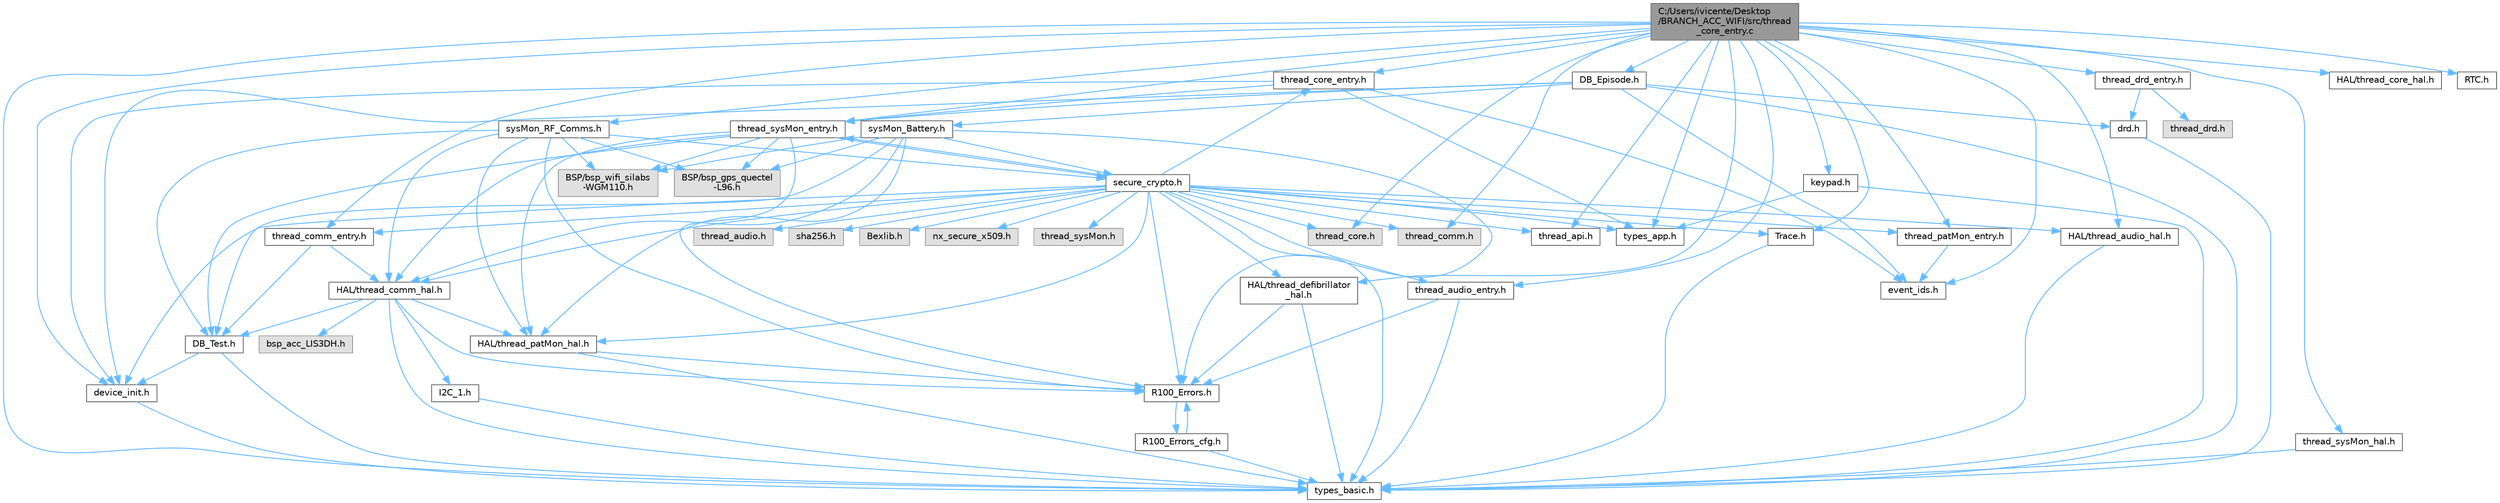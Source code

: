 digraph "C:/Users/ivicente/Desktop/BRANCH_ACC_WIFI/src/thread_core_entry.c"
{
 // LATEX_PDF_SIZE
  bgcolor="transparent";
  edge [fontname=Helvetica,fontsize=10,labelfontname=Helvetica,labelfontsize=10];
  node [fontname=Helvetica,fontsize=10,shape=box,height=0.2,width=0.4];
  Node1 [id="Node000001",label="C:/Users/ivicente/Desktop\l/BRANCH_ACC_WIFI/src/thread\l_core_entry.c",height=0.2,width=0.4,color="gray40", fillcolor="grey60", style="filled", fontcolor="black",tooltip=" "];
  Node1 -> Node2 [id="edge106_Node000001_Node000002",color="steelblue1",style="solid",tooltip=" "];
  Node2 [id="Node000002",label="device_init.h",height=0.2,width=0.4,color="grey40", fillcolor="white", style="filled",URL="$a00017.html",tooltip=" "];
  Node2 -> Node3 [id="edge107_Node000002_Node000003",color="steelblue1",style="solid",tooltip=" "];
  Node3 [id="Node000003",label="types_basic.h",height=0.2,width=0.4,color="grey40", fillcolor="white", style="filled",URL="$a00137.html",tooltip="Basic Types' definition."];
  Node1 -> Node4 [id="edge108_Node000001_Node000004",color="steelblue1",style="solid",tooltip=" "];
  Node4 [id="Node000004",label="Trace.h",height=0.2,width=0.4,color="grey40", fillcolor="white", style="filled",URL="$a00251.html",tooltip=" "];
  Node4 -> Node3 [id="edge109_Node000004_Node000003",color="steelblue1",style="solid",tooltip=" "];
  Node1 -> Node3 [id="edge110_Node000001_Node000003",color="steelblue1",style="solid",tooltip=" "];
  Node1 -> Node5 [id="edge111_Node000001_Node000005",color="steelblue1",style="solid",tooltip=" "];
  Node5 [id="Node000005",label="types_app.h",height=0.2,width=0.4,color="grey40", fillcolor="white", style="filled",URL="$a00134.html",tooltip="Common Types' definition."];
  Node1 -> Node6 [id="edge112_Node000001_Node000006",color="steelblue1",style="solid",tooltip=" "];
  Node6 [id="Node000006",label="thread_core_entry.h",height=0.2,width=0.4,color="grey40", fillcolor="white", style="filled",URL="$a00089.html",tooltip="Header with functions related to the core service."];
  Node6 -> Node2 [id="edge113_Node000006_Node000002",color="steelblue1",style="solid",tooltip=" "];
  Node6 -> Node5 [id="edge114_Node000006_Node000005",color="steelblue1",style="solid",tooltip=" "];
  Node6 -> Node7 [id="edge115_Node000006_Node000007",color="steelblue1",style="solid",tooltip=" "];
  Node7 [id="Node000007",label="event_ids.h",height=0.2,width=0.4,color="grey40", fillcolor="white", style="filled",URL="$a00020.html",tooltip="Event identifiers header file."];
  Node6 -> Node8 [id="edge116_Node000006_Node000008",color="steelblue1",style="solid",tooltip=" "];
  Node8 [id="Node000008",label="thread_sysMon_entry.h",height=0.2,width=0.4,color="grey40", fillcolor="white", style="filled",URL="$a00131.html",tooltip="Header with functions related to the system monitor service."];
  Node8 -> Node9 [id="edge117_Node000008_Node000009",color="steelblue1",style="solid",tooltip=" "];
  Node9 [id="Node000009",label="R100_Errors.h",height=0.2,width=0.4,color="grey40", fillcolor="white", style="filled",URL="$a00038.html",tooltip=" "];
  Node9 -> Node10 [id="edge118_Node000009_Node000010",color="steelblue1",style="solid",tooltip=" "];
  Node10 [id="Node000010",label="R100_Errors_cfg.h",height=0.2,width=0.4,color="grey40", fillcolor="white", style="filled",URL="$a00044.html",tooltip=" "];
  Node10 -> Node9 [id="edge119_Node000010_Node000009",color="steelblue1",style="solid",tooltip=" "];
  Node10 -> Node3 [id="edge120_Node000010_Node000003",color="steelblue1",style="solid",tooltip=" "];
  Node8 -> Node11 [id="edge121_Node000008_Node000011",color="steelblue1",style="solid",tooltip=" "];
  Node11 [id="Node000011",label="HAL/thread_patMon_hal.h",height=0.2,width=0.4,color="grey40", fillcolor="white", style="filled",URL="$a00221.html",tooltip="Header with functions related to the patMon BSP service."];
  Node11 -> Node3 [id="edge122_Node000011_Node000003",color="steelblue1",style="solid",tooltip=" "];
  Node11 -> Node9 [id="edge123_Node000011_Node000009",color="steelblue1",style="solid",tooltip=" "];
  Node8 -> Node12 [id="edge124_Node000008_Node000012",color="steelblue1",style="solid",tooltip=" "];
  Node12 [id="Node000012",label="HAL/thread_comm_hal.h",height=0.2,width=0.4,color="grey40", fillcolor="white", style="filled",URL="$a00191.html",tooltip="Header with functions related to the HAL Comm."];
  Node12 -> Node9 [id="edge125_Node000012_Node000009",color="steelblue1",style="solid",tooltip=" "];
  Node12 -> Node3 [id="edge126_Node000012_Node000003",color="steelblue1",style="solid",tooltip=" "];
  Node12 -> Node11 [id="edge127_Node000012_Node000011",color="steelblue1",style="solid",tooltip=" "];
  Node12 -> Node13 [id="edge128_Node000012_Node000013",color="steelblue1",style="solid",tooltip=" "];
  Node13 [id="Node000013",label="DB_Test.h",height=0.2,width=0.4,color="grey40", fillcolor="white", style="filled",URL="$a00011.html",tooltip="Test File header file."];
  Node13 -> Node2 [id="edge129_Node000013_Node000002",color="steelblue1",style="solid",tooltip=" "];
  Node13 -> Node3 [id="edge130_Node000013_Node000003",color="steelblue1",style="solid",tooltip=" "];
  Node12 -> Node14 [id="edge131_Node000012_Node000014",color="steelblue1",style="solid",tooltip=" "];
  Node14 [id="Node000014",label="I2C_1.h",height=0.2,width=0.4,color="grey40", fillcolor="white", style="filled",URL="$a00161.html",tooltip="Header with functions related to the I2C-1."];
  Node14 -> Node3 [id="edge132_Node000014_Node000003",color="steelblue1",style="solid",tooltip=" "];
  Node12 -> Node15 [id="edge133_Node000012_Node000015",color="steelblue1",style="solid",tooltip=" "];
  Node15 [id="Node000015",label="bsp_acc_LIS3DH.h",height=0.2,width=0.4,color="grey60", fillcolor="#E0E0E0", style="filled",tooltip=" "];
  Node8 -> Node13 [id="edge134_Node000008_Node000013",color="steelblue1",style="solid",tooltip=" "];
  Node8 -> Node16 [id="edge135_Node000008_Node000016",color="steelblue1",style="solid",tooltip=" "];
  Node16 [id="Node000016",label="secure_crypto.h",height=0.2,width=0.4,color="grey40", fillcolor="white", style="filled",URL="$a00050.html",tooltip="NetX secure for check certificates."];
  Node16 -> Node17 [id="edge136_Node000016_Node000017",color="steelblue1",style="solid",tooltip=" "];
  Node17 [id="Node000017",label="nx_secure_x509.h",height=0.2,width=0.4,color="grey60", fillcolor="#E0E0E0", style="filled",tooltip=" "];
  Node16 -> Node12 [id="edge137_Node000016_Node000012",color="steelblue1",style="solid",tooltip=" "];
  Node16 -> Node2 [id="edge138_Node000016_Node000002",color="steelblue1",style="solid",tooltip=" "];
  Node16 -> Node4 [id="edge139_Node000016_Node000004",color="steelblue1",style="solid",tooltip=" "];
  Node16 -> Node9 [id="edge140_Node000016_Node000009",color="steelblue1",style="solid",tooltip=" "];
  Node16 -> Node3 [id="edge141_Node000016_Node000003",color="steelblue1",style="solid",tooltip=" "];
  Node16 -> Node5 [id="edge142_Node000016_Node000005",color="steelblue1",style="solid",tooltip=" "];
  Node16 -> Node18 [id="edge143_Node000016_Node000018",color="steelblue1",style="solid",tooltip=" "];
  Node18 [id="Node000018",label="HAL/thread_defibrillator\l_hal.h",height=0.2,width=0.4,color="grey40", fillcolor="white", style="filled",URL="$a00203.html",tooltip="Header with functions related to the defibrillator BSP service."];
  Node18 -> Node3 [id="edge144_Node000018_Node000003",color="steelblue1",style="solid",tooltip=" "];
  Node18 -> Node9 [id="edge145_Node000018_Node000009",color="steelblue1",style="solid",tooltip=" "];
  Node16 -> Node11 [id="edge146_Node000016_Node000011",color="steelblue1",style="solid",tooltip=" "];
  Node16 -> Node19 [id="edge147_Node000016_Node000019",color="steelblue1",style="solid",tooltip=" "];
  Node19 [id="Node000019",label="HAL/thread_audio_hal.h",height=0.2,width=0.4,color="grey40", fillcolor="white", style="filled",URL="$a00185.html",tooltip="Header with functions related to the audio BSP service."];
  Node19 -> Node3 [id="edge148_Node000019_Node000003",color="steelblue1",style="solid",tooltip=" "];
  Node16 -> Node20 [id="edge149_Node000016_Node000020",color="steelblue1",style="solid",tooltip=" "];
  Node20 [id="Node000020",label="thread_comm_entry.h",height=0.2,width=0.4,color="grey40", fillcolor="white", style="filled",URL="$a00083.html",tooltip="Header for Comm Thread entry."];
  Node20 -> Node12 [id="edge150_Node000020_Node000012",color="steelblue1",style="solid",tooltip=" "];
  Node20 -> Node13 [id="edge151_Node000020_Node000013",color="steelblue1",style="solid",tooltip=" "];
  Node16 -> Node21 [id="edge152_Node000016_Node000021",color="steelblue1",style="solid",tooltip=" "];
  Node21 [id="Node000021",label="thread_patMon_entry.h",height=0.2,width=0.4,color="grey40", fillcolor="white", style="filled",URL="$a00119.html",tooltip=" "];
  Node21 -> Node7 [id="edge153_Node000021_Node000007",color="steelblue1",style="solid",tooltip=" "];
  Node16 -> Node8 [id="edge154_Node000016_Node000008",color="steelblue1",style="solid",tooltip=" "];
  Node16 -> Node22 [id="edge155_Node000016_Node000022",color="steelblue1",style="solid",tooltip=" "];
  Node22 [id="Node000022",label="thread_sysMon.h",height=0.2,width=0.4,color="grey60", fillcolor="#E0E0E0", style="filled",tooltip=" "];
  Node16 -> Node23 [id="edge156_Node000016_Node000023",color="steelblue1",style="solid",tooltip=" "];
  Node23 [id="Node000023",label="thread_audio_entry.h",height=0.2,width=0.4,color="grey40", fillcolor="white", style="filled",URL="$a00077.html",tooltip="Header with functions related to the audio service."];
  Node23 -> Node9 [id="edge157_Node000023_Node000009",color="steelblue1",style="solid",tooltip=" "];
  Node23 -> Node3 [id="edge158_Node000023_Node000003",color="steelblue1",style="solid",tooltip=" "];
  Node16 -> Node24 [id="edge159_Node000016_Node000024",color="steelblue1",style="solid",tooltip=" "];
  Node24 [id="Node000024",label="thread_audio.h",height=0.2,width=0.4,color="grey60", fillcolor="#E0E0E0", style="filled",tooltip=" "];
  Node16 -> Node6 [id="edge160_Node000016_Node000006",color="steelblue1",style="solid",tooltip=" "];
  Node16 -> Node25 [id="edge161_Node000016_Node000025",color="steelblue1",style="solid",tooltip=" "];
  Node25 [id="Node000025",label="thread_core.h",height=0.2,width=0.4,color="grey60", fillcolor="#E0E0E0", style="filled",tooltip=" "];
  Node16 -> Node26 [id="edge162_Node000016_Node000026",color="steelblue1",style="solid",tooltip=" "];
  Node26 [id="Node000026",label="thread_comm.h",height=0.2,width=0.4,color="grey60", fillcolor="#E0E0E0", style="filled",tooltip=" "];
  Node16 -> Node27 [id="edge163_Node000016_Node000027",color="steelblue1",style="solid",tooltip=" "];
  Node27 [id="Node000027",label="thread_api.h",height=0.2,width=0.4,color="grey40", fillcolor="white", style="filled",URL="$a00071.html",tooltip="Header with functions related to thread APIs."];
  Node16 -> Node28 [id="edge164_Node000016_Node000028",color="steelblue1",style="solid",tooltip=" "];
  Node28 [id="Node000028",label="sha256.h",height=0.2,width=0.4,color="grey60", fillcolor="#E0E0E0", style="filled",tooltip=" "];
  Node16 -> Node29 [id="edge165_Node000016_Node000029",color="steelblue1",style="solid",tooltip=" "];
  Node29 [id="Node000029",label="Bexlib.h",height=0.2,width=0.4,color="grey60", fillcolor="#E0E0E0", style="filled",tooltip=" "];
  Node8 -> Node30 [id="edge166_Node000008_Node000030",color="steelblue1",style="solid",tooltip=" "];
  Node30 [id="Node000030",label="BSP/bsp_wifi_silabs\l-WGM110.h",height=0.2,width=0.4,color="grey60", fillcolor="#E0E0E0", style="filled",tooltip=" "];
  Node8 -> Node31 [id="edge167_Node000008_Node000031",color="steelblue1",style="solid",tooltip=" "];
  Node31 [id="Node000031",label="BSP/bsp_gps_quectel\l-L96.h",height=0.2,width=0.4,color="grey60", fillcolor="#E0E0E0", style="filled",tooltip=" "];
  Node1 -> Node23 [id="edge168_Node000001_Node000023",color="steelblue1",style="solid",tooltip=" "];
  Node1 -> Node32 [id="edge169_Node000001_Node000032",color="steelblue1",style="solid",tooltip=" "];
  Node32 [id="Node000032",label="thread_drd_entry.h",height=0.2,width=0.4,color="grey40", fillcolor="white", style="filled",URL="$a00101.html",tooltip=" "];
  Node32 -> Node33 [id="edge170_Node000032_Node000033",color="steelblue1",style="solid",tooltip=" "];
  Node33 [id="Node000033",label="drd.h",height=0.2,width=0.4,color="grey40", fillcolor="white", style="filled",URL="$a00140.html",tooltip="Basic Types Definition."];
  Node33 -> Node3 [id="edge171_Node000033_Node000003",color="steelblue1",style="solid",tooltip=" "];
  Node32 -> Node34 [id="edge172_Node000032_Node000034",color="steelblue1",style="solid",tooltip=" "];
  Node34 [id="Node000034",label="thread_drd.h",height=0.2,width=0.4,color="grey60", fillcolor="#E0E0E0", style="filled",tooltip=" "];
  Node1 -> Node21 [id="edge173_Node000001_Node000021",color="steelblue1",style="solid",tooltip=" "];
  Node1 -> Node8 [id="edge174_Node000001_Node000008",color="steelblue1",style="solid",tooltip=" "];
  Node1 -> Node20 [id="edge175_Node000001_Node000020",color="steelblue1",style="solid",tooltip=" "];
  Node1 -> Node35 [id="edge176_Node000001_Node000035",color="steelblue1",style="solid",tooltip=" "];
  Node35 [id="Node000035",label="HAL/thread_core_hal.h",height=0.2,width=0.4,color="grey40", fillcolor="white", style="filled",URL="$a00197.html",tooltip="Header with functions related to the core BSP."];
  Node1 -> Node25 [id="edge177_Node000001_Node000025",color="steelblue1",style="solid",tooltip=" "];
  Node1 -> Node27 [id="edge178_Node000001_Node000027",color="steelblue1",style="solid",tooltip=" "];
  Node1 -> Node26 [id="edge179_Node000001_Node000026",color="steelblue1",style="solid",tooltip=" "];
  Node1 -> Node19 [id="edge180_Node000001_Node000019",color="steelblue1",style="solid",tooltip=" "];
  Node1 -> Node36 [id="edge181_Node000001_Node000036",color="steelblue1",style="solid",tooltip=" "];
  Node36 [id="Node000036",label="thread_sysMon_hal.h",height=0.2,width=0.4,color="grey40", fillcolor="white", style="filled",URL="$a00233.html",tooltip=" "];
  Node36 -> Node3 [id="edge182_Node000036_Node000003",color="steelblue1",style="solid",tooltip=" "];
  Node1 -> Node18 [id="edge183_Node000001_Node000018",color="steelblue1",style="solid",tooltip=" "];
  Node1 -> Node37 [id="edge184_Node000001_Node000037",color="steelblue1",style="solid",tooltip=" "];
  Node37 [id="Node000037",label="RTC.h",height=0.2,width=0.4,color="grey40", fillcolor="white", style="filled",URL="$a00173.html",tooltip="Header with functions related to the RTC."];
  Node1 -> Node38 [id="edge185_Node000001_Node000038",color="steelblue1",style="solid",tooltip=" "];
  Node38 [id="Node000038",label="keypad.h",height=0.2,width=0.4,color="grey40", fillcolor="white", style="filled",URL="$a00245.html",tooltip="Header with functions related to the keyboard and LEDs manage."];
  Node38 -> Node3 [id="edge186_Node000038_Node000003",color="steelblue1",style="solid",tooltip=" "];
  Node38 -> Node5 [id="edge187_Node000038_Node000005",color="steelblue1",style="solid",tooltip=" "];
  Node1 -> Node7 [id="edge188_Node000001_Node000007",color="steelblue1",style="solid",tooltip=" "];
  Node1 -> Node39 [id="edge189_Node000001_Node000039",color="steelblue1",style="solid",tooltip=" "];
  Node39 [id="Node000039",label="DB_Episode.h",height=0.2,width=0.4,color="grey40", fillcolor="white", style="filled",URL="$a00005.html",tooltip="Episode header file."];
  Node39 -> Node2 [id="edge190_Node000039_Node000002",color="steelblue1",style="solid",tooltip=" "];
  Node39 -> Node3 [id="edge191_Node000039_Node000003",color="steelblue1",style="solid",tooltip=" "];
  Node39 -> Node33 [id="edge192_Node000039_Node000033",color="steelblue1",style="solid",tooltip=" "];
  Node39 -> Node40 [id="edge193_Node000039_Node000040",color="steelblue1",style="solid",tooltip=" "];
  Node40 [id="Node000040",label="sysMon_Battery.h",height=0.2,width=0.4,color="grey40", fillcolor="white", style="filled",URL="$a00056.html",tooltip="Header with functions related to the battery services."];
  Node40 -> Node9 [id="edge194_Node000040_Node000009",color="steelblue1",style="solid",tooltip=" "];
  Node40 -> Node11 [id="edge195_Node000040_Node000011",color="steelblue1",style="solid",tooltip=" "];
  Node40 -> Node12 [id="edge196_Node000040_Node000012",color="steelblue1",style="solid",tooltip=" "];
  Node40 -> Node13 [id="edge197_Node000040_Node000013",color="steelblue1",style="solid",tooltip=" "];
  Node40 -> Node16 [id="edge198_Node000040_Node000016",color="steelblue1",style="solid",tooltip=" "];
  Node40 -> Node30 [id="edge199_Node000040_Node000030",color="steelblue1",style="solid",tooltip=" "];
  Node40 -> Node31 [id="edge200_Node000040_Node000031",color="steelblue1",style="solid",tooltip=" "];
  Node39 -> Node8 [id="edge201_Node000039_Node000008",color="steelblue1",style="solid",tooltip=" "];
  Node39 -> Node7 [id="edge202_Node000039_Node000007",color="steelblue1",style="solid",tooltip=" "];
  Node1 -> Node41 [id="edge203_Node000001_Node000041",color="steelblue1",style="solid",tooltip=" "];
  Node41 [id="Node000041",label="sysMon_RF_Comms.h",height=0.2,width=0.4,color="grey40", fillcolor="white", style="filled",URL="$a00062.html",tooltip="Header with functions related to the RF comms services."];
  Node41 -> Node9 [id="edge204_Node000041_Node000009",color="steelblue1",style="solid",tooltip=" "];
  Node41 -> Node11 [id="edge205_Node000041_Node000011",color="steelblue1",style="solid",tooltip=" "];
  Node41 -> Node12 [id="edge206_Node000041_Node000012",color="steelblue1",style="solid",tooltip=" "];
  Node41 -> Node13 [id="edge207_Node000041_Node000013",color="steelblue1",style="solid",tooltip=" "];
  Node41 -> Node16 [id="edge208_Node000041_Node000016",color="steelblue1",style="solid",tooltip=" "];
  Node41 -> Node30 [id="edge209_Node000041_Node000030",color="steelblue1",style="solid",tooltip=" "];
  Node41 -> Node31 [id="edge210_Node000041_Node000031",color="steelblue1",style="solid",tooltip=" "];
}
